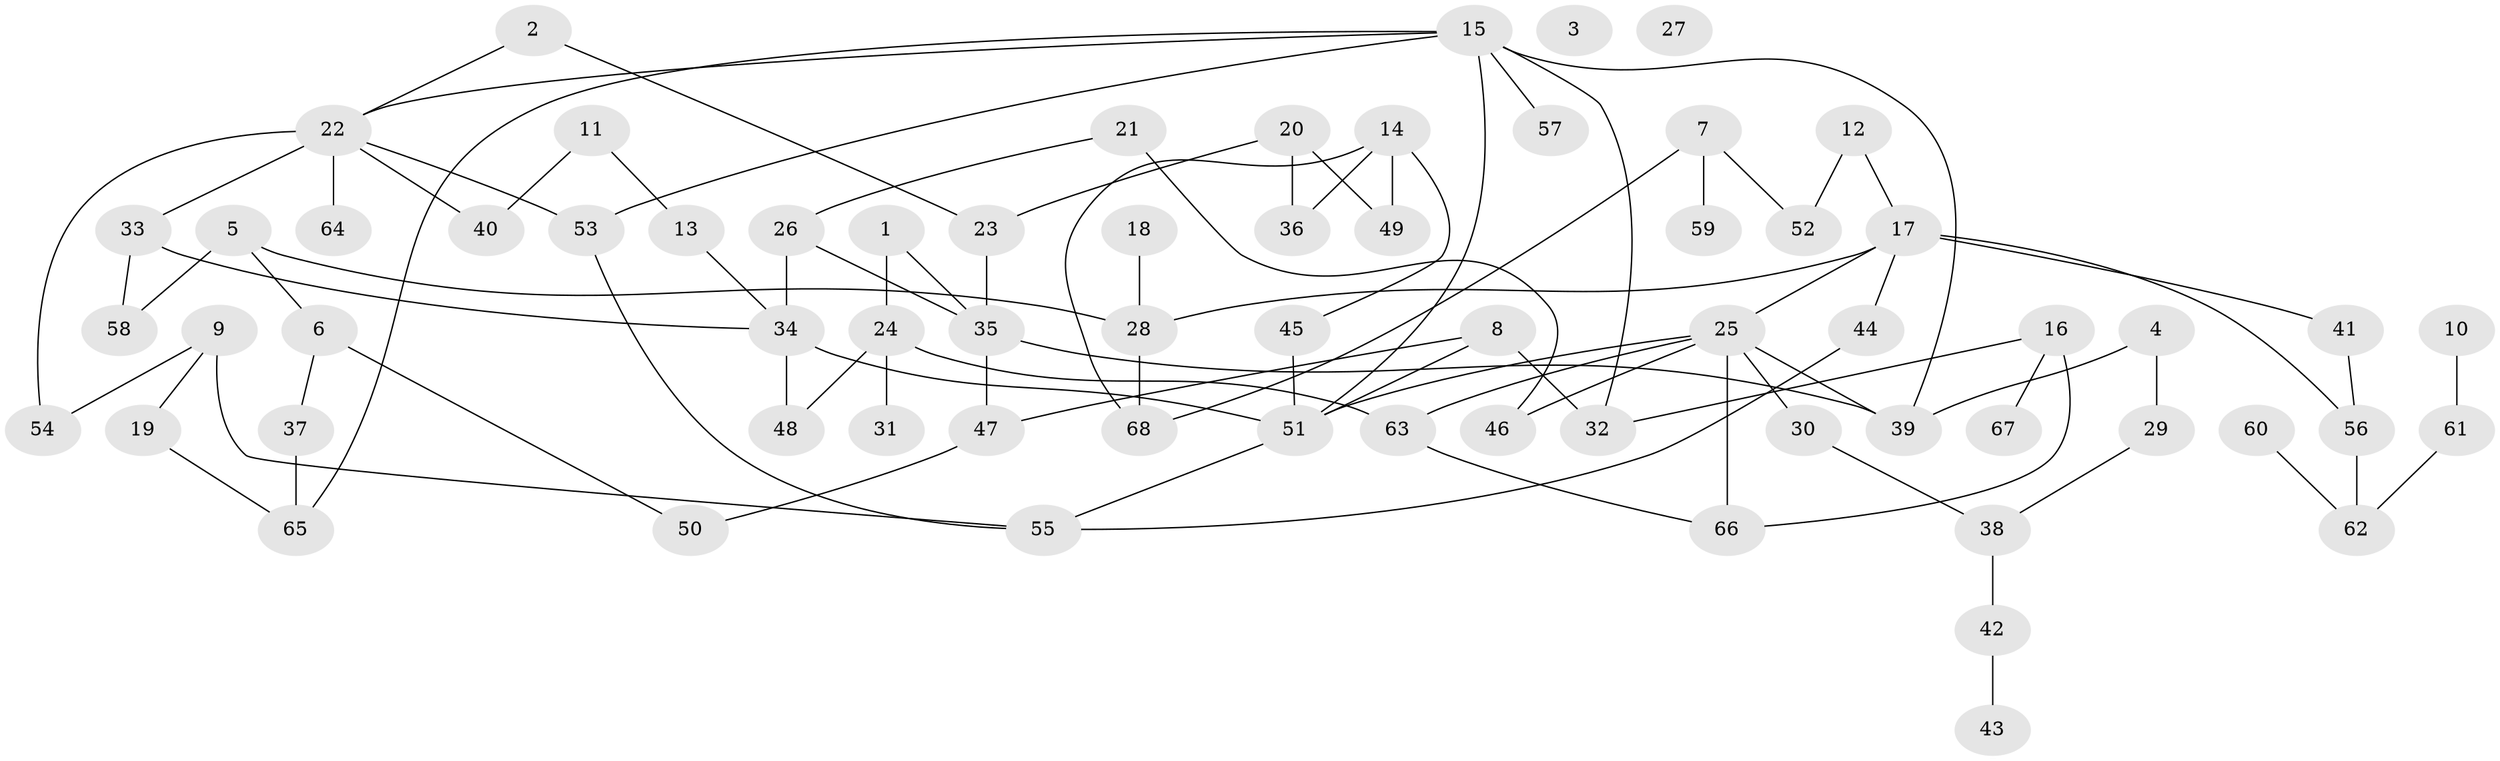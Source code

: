 // coarse degree distribution, {5: 0.09090909090909091, 3: 0.29545454545454547, 0: 0.045454545454545456, 2: 0.3181818181818182, 4: 0.045454545454545456, 1: 0.11363636363636363, 8: 0.022727272727272728, 6: 0.022727272727272728, 9: 0.045454545454545456}
// Generated by graph-tools (version 1.1) at 2025/23/03/03/25 07:23:26]
// undirected, 68 vertices, 91 edges
graph export_dot {
graph [start="1"]
  node [color=gray90,style=filled];
  1;
  2;
  3;
  4;
  5;
  6;
  7;
  8;
  9;
  10;
  11;
  12;
  13;
  14;
  15;
  16;
  17;
  18;
  19;
  20;
  21;
  22;
  23;
  24;
  25;
  26;
  27;
  28;
  29;
  30;
  31;
  32;
  33;
  34;
  35;
  36;
  37;
  38;
  39;
  40;
  41;
  42;
  43;
  44;
  45;
  46;
  47;
  48;
  49;
  50;
  51;
  52;
  53;
  54;
  55;
  56;
  57;
  58;
  59;
  60;
  61;
  62;
  63;
  64;
  65;
  66;
  67;
  68;
  1 -- 24;
  1 -- 35;
  2 -- 22;
  2 -- 23;
  4 -- 29;
  4 -- 39;
  5 -- 6;
  5 -- 28;
  5 -- 58;
  6 -- 37;
  6 -- 50;
  7 -- 52;
  7 -- 59;
  7 -- 68;
  8 -- 32;
  8 -- 47;
  8 -- 51;
  9 -- 19;
  9 -- 54;
  9 -- 55;
  10 -- 61;
  11 -- 13;
  11 -- 40;
  12 -- 17;
  12 -- 52;
  13 -- 34;
  14 -- 36;
  14 -- 45;
  14 -- 49;
  14 -- 68;
  15 -- 22;
  15 -- 32;
  15 -- 39;
  15 -- 51;
  15 -- 53;
  15 -- 57;
  15 -- 65;
  16 -- 32;
  16 -- 66;
  16 -- 67;
  17 -- 25;
  17 -- 28;
  17 -- 41;
  17 -- 44;
  17 -- 56;
  18 -- 28;
  19 -- 65;
  20 -- 23;
  20 -- 36;
  20 -- 49;
  21 -- 26;
  21 -- 46;
  22 -- 33;
  22 -- 40;
  22 -- 53;
  22 -- 54;
  22 -- 64;
  23 -- 35;
  24 -- 31;
  24 -- 48;
  24 -- 63;
  25 -- 30;
  25 -- 39;
  25 -- 46;
  25 -- 51;
  25 -- 63;
  25 -- 66;
  26 -- 34;
  26 -- 35;
  28 -- 68;
  29 -- 38;
  30 -- 38;
  33 -- 34;
  33 -- 58;
  34 -- 48;
  34 -- 51;
  35 -- 39;
  35 -- 47;
  37 -- 65;
  38 -- 42;
  41 -- 56;
  42 -- 43;
  44 -- 55;
  45 -- 51;
  47 -- 50;
  51 -- 55;
  53 -- 55;
  56 -- 62;
  60 -- 62;
  61 -- 62;
  63 -- 66;
}
